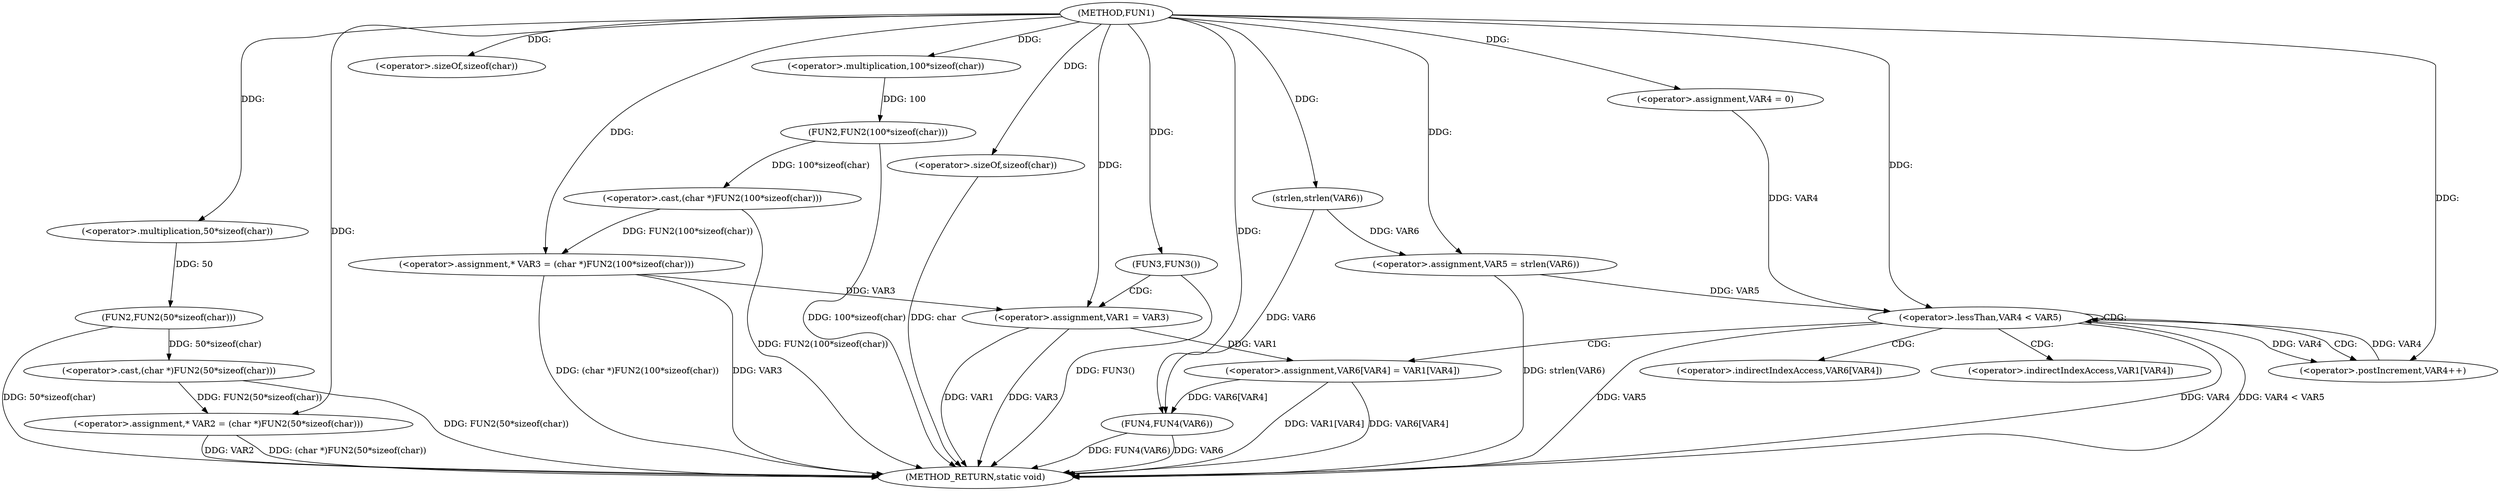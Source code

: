 digraph FUN1 {  
"1000100" [label = "(METHOD,FUN1)" ]
"1000156" [label = "(METHOD_RETURN,static void)" ]
"1000104" [label = "(<operator>.assignment,* VAR2 = (char *)FUN2(50*sizeof(char)))" ]
"1000106" [label = "(<operator>.cast,(char *)FUN2(50*sizeof(char)))" ]
"1000108" [label = "(FUN2,FUN2(50*sizeof(char)))" ]
"1000109" [label = "(<operator>.multiplication,50*sizeof(char))" ]
"1000111" [label = "(<operator>.sizeOf,sizeof(char))" ]
"1000114" [label = "(<operator>.assignment,* VAR3 = (char *)FUN2(100*sizeof(char)))" ]
"1000116" [label = "(<operator>.cast,(char *)FUN2(100*sizeof(char)))" ]
"1000118" [label = "(FUN2,FUN2(100*sizeof(char)))" ]
"1000119" [label = "(<operator>.multiplication,100*sizeof(char))" ]
"1000121" [label = "(<operator>.sizeOf,sizeof(char))" ]
"1000124" [label = "(FUN3,FUN3())" ]
"1000126" [label = "(<operator>.assignment,VAR1 = VAR3)" ]
"1000133" [label = "(<operator>.assignment,VAR5 = strlen(VAR6))" ]
"1000135" [label = "(strlen,strlen(VAR6))" ]
"1000138" [label = "(<operator>.assignment,VAR4 = 0)" ]
"1000141" [label = "(<operator>.lessThan,VAR4 < VAR5)" ]
"1000144" [label = "(<operator>.postIncrement,VAR4++)" ]
"1000147" [label = "(<operator>.assignment,VAR6[VAR4] = VAR1[VAR4])" ]
"1000154" [label = "(FUN4,FUN4(VAR6))" ]
"1000148" [label = "(<operator>.indirectIndexAccess,VAR6[VAR4])" ]
"1000151" [label = "(<operator>.indirectIndexAccess,VAR1[VAR4])" ]
  "1000141" -> "1000156"  [ label = "DDG: VAR4"] 
  "1000106" -> "1000156"  [ label = "DDG: FUN2(50*sizeof(char))"] 
  "1000147" -> "1000156"  [ label = "DDG: VAR1[VAR4]"] 
  "1000104" -> "1000156"  [ label = "DDG: VAR2"] 
  "1000141" -> "1000156"  [ label = "DDG: VAR4 < VAR5"] 
  "1000147" -> "1000156"  [ label = "DDG: VAR6[VAR4]"] 
  "1000126" -> "1000156"  [ label = "DDG: VAR1"] 
  "1000116" -> "1000156"  [ label = "DDG: FUN2(100*sizeof(char))"] 
  "1000154" -> "1000156"  [ label = "DDG: FUN4(VAR6)"] 
  "1000133" -> "1000156"  [ label = "DDG: strlen(VAR6)"] 
  "1000118" -> "1000156"  [ label = "DDG: 100*sizeof(char)"] 
  "1000124" -> "1000156"  [ label = "DDG: FUN3()"] 
  "1000154" -> "1000156"  [ label = "DDG: VAR6"] 
  "1000114" -> "1000156"  [ label = "DDG: VAR3"] 
  "1000141" -> "1000156"  [ label = "DDG: VAR5"] 
  "1000121" -> "1000156"  [ label = "DDG: char"] 
  "1000126" -> "1000156"  [ label = "DDG: VAR3"] 
  "1000114" -> "1000156"  [ label = "DDG: (char *)FUN2(100*sizeof(char))"] 
  "1000104" -> "1000156"  [ label = "DDG: (char *)FUN2(50*sizeof(char))"] 
  "1000108" -> "1000156"  [ label = "DDG: 50*sizeof(char)"] 
  "1000106" -> "1000104"  [ label = "DDG: FUN2(50*sizeof(char))"] 
  "1000100" -> "1000104"  [ label = "DDG: "] 
  "1000108" -> "1000106"  [ label = "DDG: 50*sizeof(char)"] 
  "1000109" -> "1000108"  [ label = "DDG: 50"] 
  "1000100" -> "1000109"  [ label = "DDG: "] 
  "1000100" -> "1000111"  [ label = "DDG: "] 
  "1000116" -> "1000114"  [ label = "DDG: FUN2(100*sizeof(char))"] 
  "1000100" -> "1000114"  [ label = "DDG: "] 
  "1000118" -> "1000116"  [ label = "DDG: 100*sizeof(char)"] 
  "1000119" -> "1000118"  [ label = "DDG: 100"] 
  "1000100" -> "1000119"  [ label = "DDG: "] 
  "1000100" -> "1000121"  [ label = "DDG: "] 
  "1000100" -> "1000124"  [ label = "DDG: "] 
  "1000114" -> "1000126"  [ label = "DDG: VAR3"] 
  "1000100" -> "1000126"  [ label = "DDG: "] 
  "1000135" -> "1000133"  [ label = "DDG: VAR6"] 
  "1000100" -> "1000133"  [ label = "DDG: "] 
  "1000100" -> "1000135"  [ label = "DDG: "] 
  "1000100" -> "1000138"  [ label = "DDG: "] 
  "1000138" -> "1000141"  [ label = "DDG: VAR4"] 
  "1000144" -> "1000141"  [ label = "DDG: VAR4"] 
  "1000100" -> "1000141"  [ label = "DDG: "] 
  "1000133" -> "1000141"  [ label = "DDG: VAR5"] 
  "1000141" -> "1000144"  [ label = "DDG: VAR4"] 
  "1000100" -> "1000144"  [ label = "DDG: "] 
  "1000126" -> "1000147"  [ label = "DDG: VAR1"] 
  "1000147" -> "1000154"  [ label = "DDG: VAR6[VAR4]"] 
  "1000135" -> "1000154"  [ label = "DDG: VAR6"] 
  "1000100" -> "1000154"  [ label = "DDG: "] 
  "1000124" -> "1000126"  [ label = "CDG: "] 
  "1000141" -> "1000141"  [ label = "CDG: "] 
  "1000141" -> "1000147"  [ label = "CDG: "] 
  "1000141" -> "1000151"  [ label = "CDG: "] 
  "1000141" -> "1000148"  [ label = "CDG: "] 
  "1000141" -> "1000144"  [ label = "CDG: "] 
}
